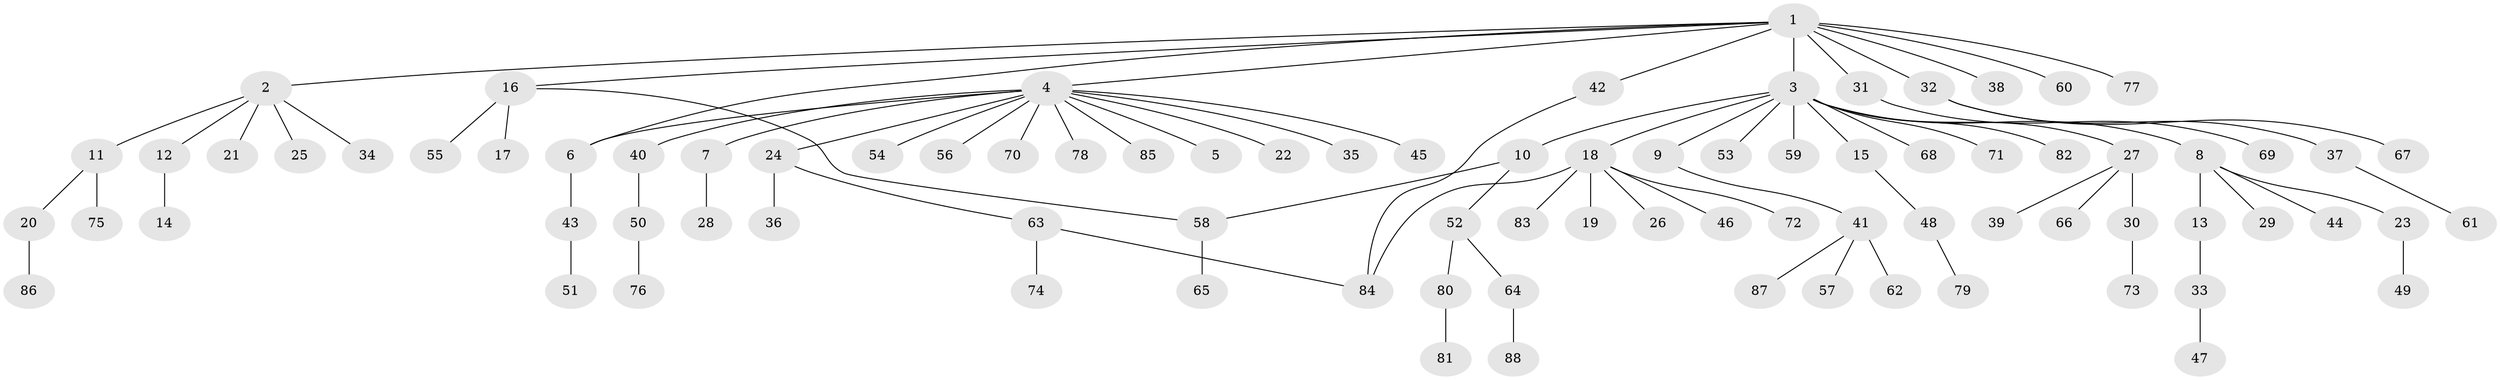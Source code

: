 // Generated by graph-tools (version 1.1) at 2025/47/03/09/25 04:47:54]
// undirected, 88 vertices, 91 edges
graph export_dot {
graph [start="1"]
  node [color=gray90,style=filled];
  1;
  2;
  3;
  4;
  5;
  6;
  7;
  8;
  9;
  10;
  11;
  12;
  13;
  14;
  15;
  16;
  17;
  18;
  19;
  20;
  21;
  22;
  23;
  24;
  25;
  26;
  27;
  28;
  29;
  30;
  31;
  32;
  33;
  34;
  35;
  36;
  37;
  38;
  39;
  40;
  41;
  42;
  43;
  44;
  45;
  46;
  47;
  48;
  49;
  50;
  51;
  52;
  53;
  54;
  55;
  56;
  57;
  58;
  59;
  60;
  61;
  62;
  63;
  64;
  65;
  66;
  67;
  68;
  69;
  70;
  71;
  72;
  73;
  74;
  75;
  76;
  77;
  78;
  79;
  80;
  81;
  82;
  83;
  84;
  85;
  86;
  87;
  88;
  1 -- 2;
  1 -- 3;
  1 -- 4;
  1 -- 6;
  1 -- 16;
  1 -- 31;
  1 -- 32;
  1 -- 38;
  1 -- 42;
  1 -- 60;
  1 -- 77;
  2 -- 11;
  2 -- 12;
  2 -- 21;
  2 -- 25;
  2 -- 34;
  3 -- 8;
  3 -- 9;
  3 -- 10;
  3 -- 15;
  3 -- 18;
  3 -- 27;
  3 -- 53;
  3 -- 59;
  3 -- 68;
  3 -- 71;
  3 -- 82;
  4 -- 5;
  4 -- 6;
  4 -- 7;
  4 -- 22;
  4 -- 24;
  4 -- 35;
  4 -- 40;
  4 -- 45;
  4 -- 54;
  4 -- 56;
  4 -- 70;
  4 -- 78;
  4 -- 85;
  6 -- 43;
  7 -- 28;
  8 -- 13;
  8 -- 23;
  8 -- 29;
  8 -- 44;
  9 -- 41;
  10 -- 52;
  10 -- 58;
  11 -- 20;
  11 -- 75;
  12 -- 14;
  13 -- 33;
  15 -- 48;
  16 -- 17;
  16 -- 55;
  16 -- 58;
  18 -- 19;
  18 -- 26;
  18 -- 46;
  18 -- 72;
  18 -- 83;
  18 -- 84;
  20 -- 86;
  23 -- 49;
  24 -- 36;
  24 -- 63;
  27 -- 30;
  27 -- 39;
  27 -- 66;
  30 -- 73;
  31 -- 69;
  32 -- 37;
  32 -- 67;
  33 -- 47;
  37 -- 61;
  40 -- 50;
  41 -- 57;
  41 -- 62;
  41 -- 87;
  42 -- 84;
  43 -- 51;
  48 -- 79;
  50 -- 76;
  52 -- 64;
  52 -- 80;
  58 -- 65;
  63 -- 74;
  63 -- 84;
  64 -- 88;
  80 -- 81;
}
